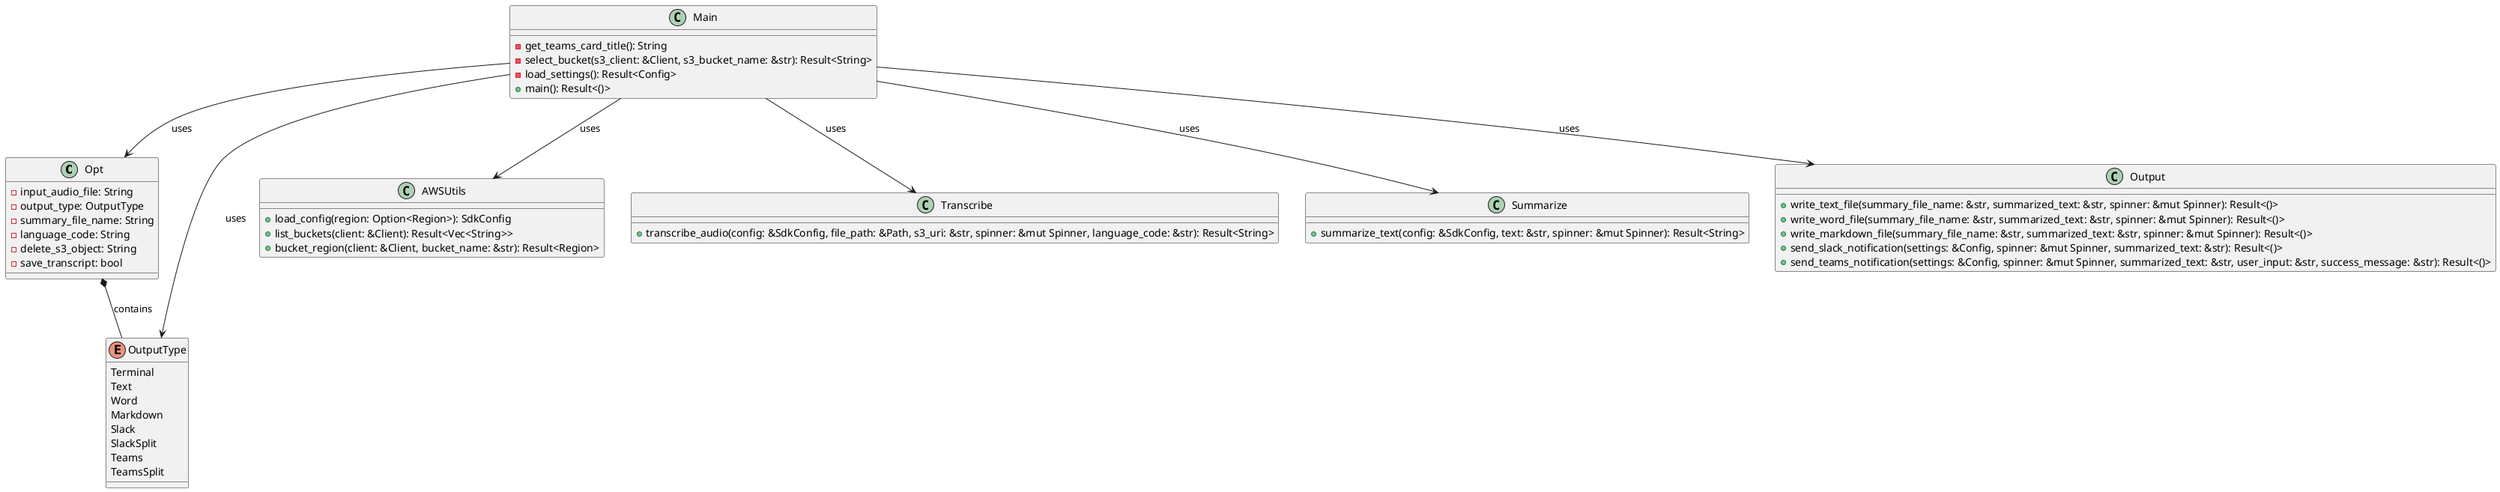 @startuml

class Opt {
  - input_audio_file: String
  - output_type: OutputType
  - summary_file_name: String
  - language_code: String
  - delete_s3_object: String
  - save_transcript: bool
}

enum OutputType {
  Terminal
  Text
  Word
  Markdown
  Slack
  SlackSplit
  Teams
  TeamsSplit
}

class Main {
  - get_teams_card_title(): String
  - select_bucket(s3_client: &Client, s3_bucket_name: &str): Result<String>
  - load_settings(): Result<Config>
  + main(): Result<()>
}

class AWSUtils {
  + load_config(region: Option<Region>): SdkConfig
  + list_buckets(client: &Client): Result<Vec<String>>
  + bucket_region(client: &Client, bucket_name: &str): Result<Region>
}

class Transcribe {
  + transcribe_audio(config: &SdkConfig, file_path: &Path, s3_uri: &str, spinner: &mut Spinner, language_code: &str): Result<String>
}

class Summarize {
  + summarize_text(config: &SdkConfig, text: &str, spinner: &mut Spinner): Result<String>
}

class Output {
  + write_text_file(summary_file_name: &str, summarized_text: &str, spinner: &mut Spinner): Result<()>
  + write_word_file(summary_file_name: &str, summarized_text: &str, spinner: &mut Spinner): Result<()>
  + write_markdown_file(summary_file_name: &str, summarized_text: &str, spinner: &mut Spinner): Result<()>
  + send_slack_notification(settings: &Config, spinner: &mut Spinner, summarized_text: &str): Result<()>
  + send_teams_notification(settings: &Config, spinner: &mut Spinner, summarized_text: &str, user_input: &str, success_message: &str): Result<()>
}

Main --> Opt : uses
Main --> OutputType : uses
Main --> AWSUtils : uses
Main --> Transcribe : uses
Main --> Summarize : uses
Main --> Output : uses
Opt *-- OutputType : contains

@enduml